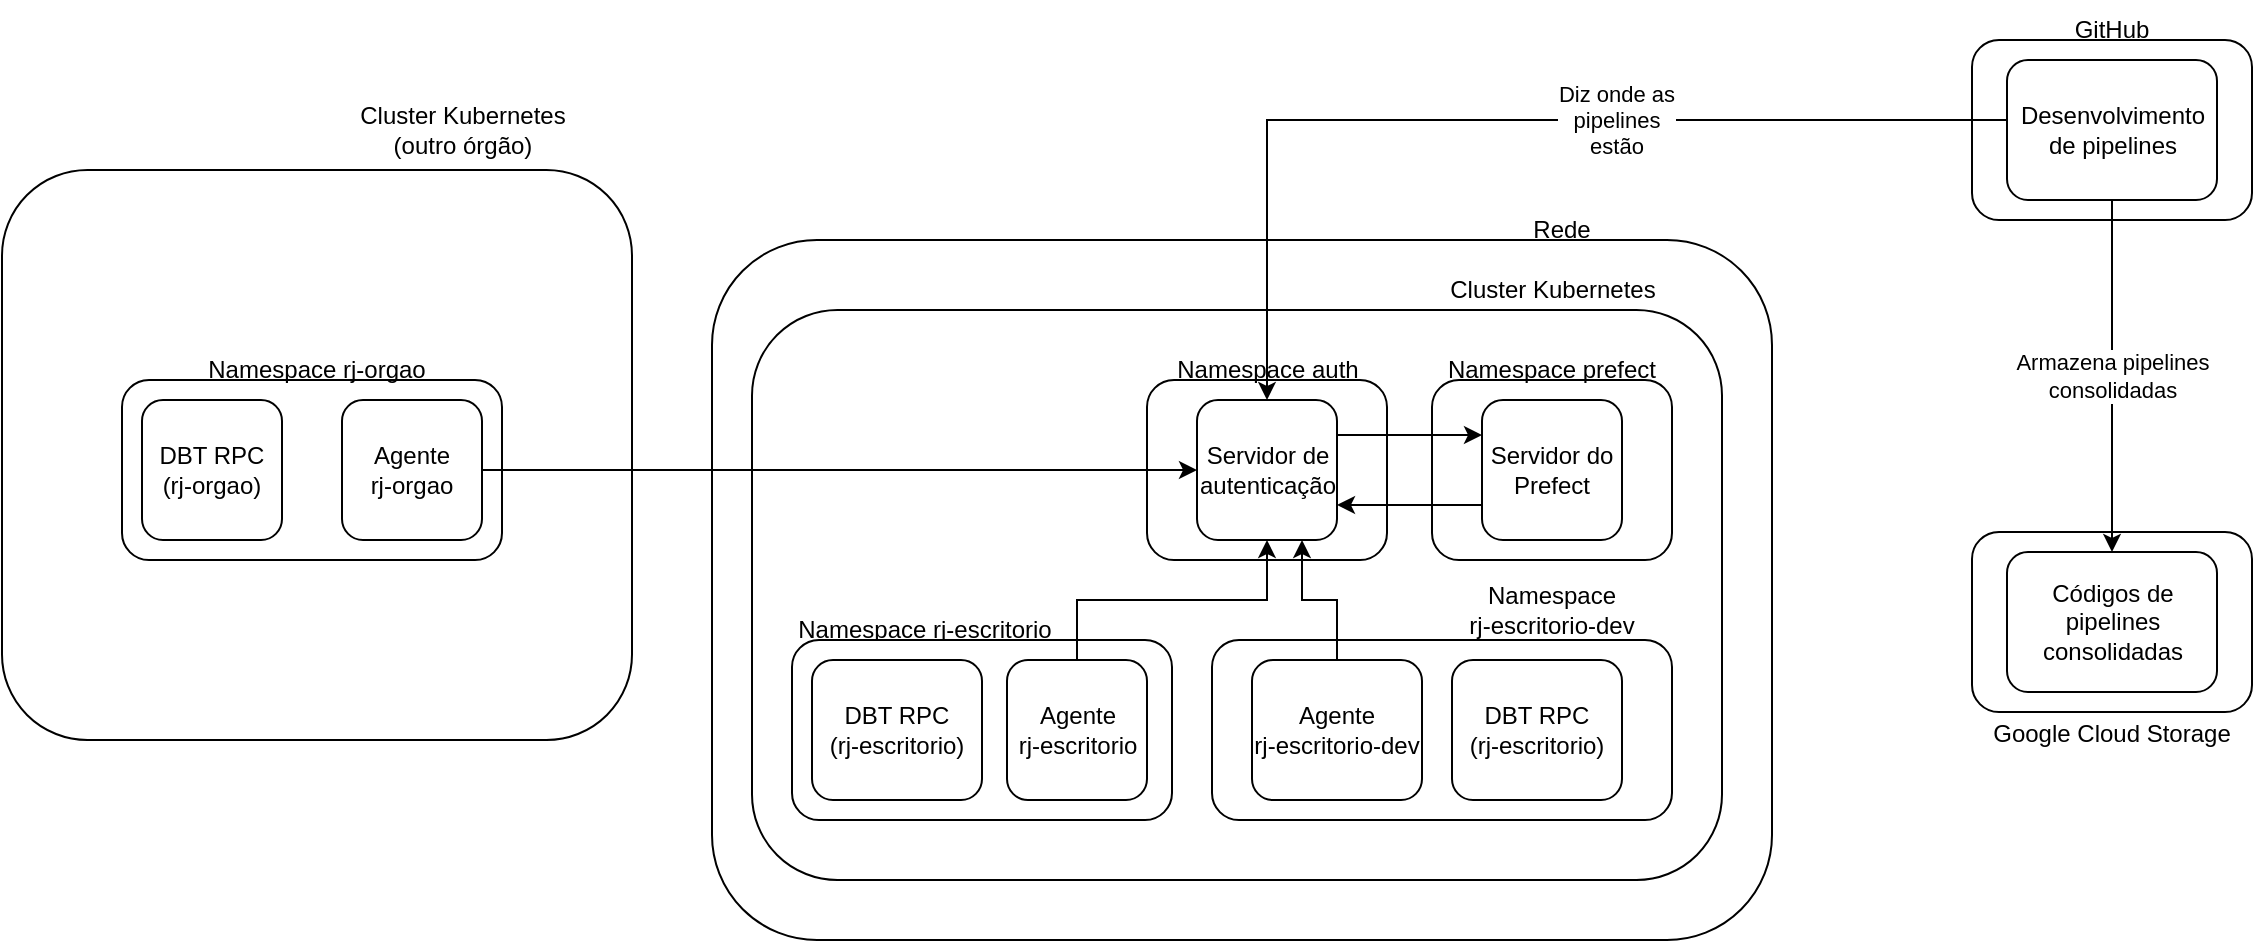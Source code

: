 <mxfile version="20.2.4" type="device"><diagram id="tZIM1SPzIARaiyb1d6hs" name="Page-1"><mxGraphModel dx="2272" dy="744" grid="1" gridSize="10" guides="1" tooltips="1" connect="1" arrows="1" fold="1" page="1" pageScale="1" pageWidth="850" pageHeight="1100" math="0" shadow="0"><root><mxCell id="0"/><mxCell id="1" parent="0"/><mxCell id="FOaoTAqDlz0teHeyooUt-9" value="" style="rounded=1;whiteSpace=wrap;html=1;" vertex="1" parent="1"><mxGeometry x="-10" y="310" width="530" height="350" as="geometry"/></mxCell><mxCell id="FOaoTAqDlz0teHeyooUt-4" value="" style="rounded=1;whiteSpace=wrap;html=1;" vertex="1" parent="1"><mxGeometry x="10" y="345" width="485" height="285" as="geometry"/></mxCell><mxCell id="FOaoTAqDlz0teHeyooUt-1" value="" style="rounded=1;whiteSpace=wrap;html=1;" vertex="1" parent="1"><mxGeometry x="350" y="380" width="120" height="90" as="geometry"/></mxCell><mxCell id="FOaoTAqDlz0teHeyooUt-2" value="Namespace prefect" style="text;html=1;strokeColor=none;fillColor=none;align=center;verticalAlign=middle;whiteSpace=wrap;rounded=0;" vertex="1" parent="1"><mxGeometry x="350" y="360" width="120" height="30" as="geometry"/></mxCell><mxCell id="FOaoTAqDlz0teHeyooUt-3" value="Servidor do&lt;br&gt;Prefect" style="rounded=1;whiteSpace=wrap;html=1;" vertex="1" parent="1"><mxGeometry x="375" y="390" width="70" height="70" as="geometry"/></mxCell><mxCell id="FOaoTAqDlz0teHeyooUt-5" value="Cluster Kubernetes" style="text;html=1;strokeColor=none;fillColor=none;align=center;verticalAlign=middle;whiteSpace=wrap;rounded=0;" vertex="1" parent="1"><mxGeometry x="353" y="320" width="115" height="30" as="geometry"/></mxCell><mxCell id="FOaoTAqDlz0teHeyooUt-10" value="Rede" style="text;html=1;strokeColor=none;fillColor=none;align=center;verticalAlign=middle;whiteSpace=wrap;rounded=0;" vertex="1" parent="1"><mxGeometry x="385" y="290" width="60" height="30" as="geometry"/></mxCell><mxCell id="FOaoTAqDlz0teHeyooUt-11" value="" style="rounded=1;whiteSpace=wrap;html=1;" vertex="1" parent="1"><mxGeometry x="620" y="210" width="140" height="90" as="geometry"/></mxCell><mxCell id="FOaoTAqDlz0teHeyooUt-12" value="GitHub" style="text;html=1;strokeColor=none;fillColor=none;align=center;verticalAlign=middle;whiteSpace=wrap;rounded=0;" vertex="1" parent="1"><mxGeometry x="630" y="190" width="120" height="30" as="geometry"/></mxCell><mxCell id="FOaoTAqDlz0teHeyooUt-13" value="Desenvolvimento&lt;br&gt;de pipelines" style="rounded=1;whiteSpace=wrap;html=1;" vertex="1" parent="1"><mxGeometry x="637.5" y="220" width="105" height="70" as="geometry"/></mxCell><mxCell id="FOaoTAqDlz0teHeyooUt-15" value="" style="rounded=1;whiteSpace=wrap;html=1;" vertex="1" parent="1"><mxGeometry x="620" y="456" width="140" height="90" as="geometry"/></mxCell><mxCell id="FOaoTAqDlz0teHeyooUt-16" value="Google Cloud Storage" style="text;html=1;strokeColor=none;fillColor=none;align=center;verticalAlign=middle;whiteSpace=wrap;rounded=0;" vertex="1" parent="1"><mxGeometry x="625" y="542" width="130" height="30" as="geometry"/></mxCell><mxCell id="FOaoTAqDlz0teHeyooUt-17" value="Códigos de pipelines consolidadas" style="rounded=1;whiteSpace=wrap;html=1;" vertex="1" parent="1"><mxGeometry x="637.5" y="466" width="105" height="70" as="geometry"/></mxCell><mxCell id="FOaoTAqDlz0teHeyooUt-18" value="Armazena pipelines&lt;br&gt;consolidadas" style="edgeStyle=orthogonalEdgeStyle;rounded=0;orthogonalLoop=1;jettySize=auto;html=1;exitX=0.5;exitY=1;exitDx=0;exitDy=0;" edge="1" parent="1" source="FOaoTAqDlz0teHeyooUt-13" target="FOaoTAqDlz0teHeyooUt-17"><mxGeometry relative="1" as="geometry"/></mxCell><mxCell id="FOaoTAqDlz0teHeyooUt-19" value="" style="rounded=1;whiteSpace=wrap;html=1;" vertex="1" parent="1"><mxGeometry x="207.5" y="380" width="120" height="90" as="geometry"/></mxCell><mxCell id="FOaoTAqDlz0teHeyooUt-20" value="Namespace auth" style="text;html=1;strokeColor=none;fillColor=none;align=center;verticalAlign=middle;whiteSpace=wrap;rounded=0;" vertex="1" parent="1"><mxGeometry x="207.5" y="360" width="120" height="30" as="geometry"/></mxCell><mxCell id="FOaoTAqDlz0teHeyooUt-22" style="edgeStyle=orthogonalEdgeStyle;rounded=0;orthogonalLoop=1;jettySize=auto;html=1;exitX=1;exitY=0.25;exitDx=0;exitDy=0;entryX=0;entryY=0.25;entryDx=0;entryDy=0;" edge="1" parent="1" source="FOaoTAqDlz0teHeyooUt-21" target="FOaoTAqDlz0teHeyooUt-3"><mxGeometry relative="1" as="geometry"/></mxCell><mxCell id="FOaoTAqDlz0teHeyooUt-21" value="Servidor de autenticação" style="rounded=1;whiteSpace=wrap;html=1;" vertex="1" parent="1"><mxGeometry x="232.5" y="390" width="70" height="70" as="geometry"/></mxCell><mxCell id="FOaoTAqDlz0teHeyooUt-23" style="edgeStyle=orthogonalEdgeStyle;rounded=0;orthogonalLoop=1;jettySize=auto;html=1;exitX=0;exitY=0.75;exitDx=0;exitDy=0;entryX=1;entryY=0.75;entryDx=0;entryDy=0;" edge="1" parent="1" source="FOaoTAqDlz0teHeyooUt-3" target="FOaoTAqDlz0teHeyooUt-21"><mxGeometry relative="1" as="geometry"/></mxCell><mxCell id="FOaoTAqDlz0teHeyooUt-14" value="Diz onde as&lt;br&gt;pipelines&lt;br&gt;estão" style="edgeStyle=orthogonalEdgeStyle;rounded=0;orthogonalLoop=1;jettySize=auto;html=1;exitX=0;exitY=0.5;exitDx=0;exitDy=0;entryX=0.5;entryY=0;entryDx=0;entryDy=0;" edge="1" parent="1" source="FOaoTAqDlz0teHeyooUt-13" target="FOaoTAqDlz0teHeyooUt-21"><mxGeometry x="-0.219" relative="1" as="geometry"><Array as="points"><mxPoint x="638" y="250"/><mxPoint x="268" y="250"/></Array><mxPoint as="offset"/></mxGeometry></mxCell><mxCell id="FOaoTAqDlz0teHeyooUt-25" value="Namespace rj-escritorio" style="text;html=1;strokeColor=none;fillColor=none;align=center;verticalAlign=middle;whiteSpace=wrap;rounded=0;" vertex="1" parent="1"><mxGeometry x="30" y="490" width="132.5" height="30" as="geometry"/></mxCell><mxCell id="FOaoTAqDlz0teHeyooUt-27" value="" style="rounded=1;whiteSpace=wrap;html=1;" vertex="1" parent="1"><mxGeometry x="240" y="510" width="230" height="90" as="geometry"/></mxCell><mxCell id="FOaoTAqDlz0teHeyooUt-28" value="Namespace&lt;br&gt;rj-escritorio-dev" style="text;html=1;strokeColor=none;fillColor=none;align=center;verticalAlign=middle;whiteSpace=wrap;rounded=0;" vertex="1" parent="1"><mxGeometry x="350" y="470" width="120" height="50" as="geometry"/></mxCell><mxCell id="FOaoTAqDlz0teHeyooUt-31" style="edgeStyle=orthogonalEdgeStyle;rounded=0;orthogonalLoop=1;jettySize=auto;html=1;exitX=0.5;exitY=0;exitDx=0;exitDy=0;entryX=0.75;entryY=1;entryDx=0;entryDy=0;" edge="1" parent="1" source="FOaoTAqDlz0teHeyooUt-29" target="FOaoTAqDlz0teHeyooUt-21"><mxGeometry relative="1" as="geometry"><Array as="points"><mxPoint x="303" y="490"/><mxPoint x="285" y="490"/></Array></mxGeometry></mxCell><mxCell id="FOaoTAqDlz0teHeyooUt-29" value="Agente&lt;br&gt;rj-escritorio-dev" style="rounded=1;whiteSpace=wrap;html=1;" vertex="1" parent="1"><mxGeometry x="260" y="520" width="85" height="70" as="geometry"/></mxCell><mxCell id="FOaoTAqDlz0teHeyooUt-32" value="" style="rounded=1;whiteSpace=wrap;html=1;" vertex="1" parent="1"><mxGeometry x="-365" y="275" width="315" height="285" as="geometry"/></mxCell><mxCell id="FOaoTAqDlz0teHeyooUt-33" value="Cluster Kubernetes&lt;br&gt;(outro órgão)" style="text;html=1;strokeColor=none;fillColor=none;align=center;verticalAlign=middle;whiteSpace=wrap;rounded=0;" vertex="1" parent="1"><mxGeometry x="-192" y="230" width="115" height="50" as="geometry"/></mxCell><mxCell id="FOaoTAqDlz0teHeyooUt-34" value="" style="rounded=1;whiteSpace=wrap;html=1;" vertex="1" parent="1"><mxGeometry x="-305" y="380" width="190" height="90" as="geometry"/></mxCell><mxCell id="FOaoTAqDlz0teHeyooUt-39" value="" style="rounded=1;whiteSpace=wrap;html=1;" vertex="1" parent="1"><mxGeometry x="30" y="510" width="190" height="90" as="geometry"/></mxCell><mxCell id="FOaoTAqDlz0teHeyooUt-35" value="Namespace rj-orgao" style="text;html=1;strokeColor=none;fillColor=none;align=center;verticalAlign=middle;whiteSpace=wrap;rounded=0;" vertex="1" parent="1"><mxGeometry x="-273.75" y="360" width="132.5" height="30" as="geometry"/></mxCell><mxCell id="FOaoTAqDlz0teHeyooUt-41" style="edgeStyle=orthogonalEdgeStyle;rounded=0;orthogonalLoop=1;jettySize=auto;html=1;exitX=1;exitY=0.5;exitDx=0;exitDy=0;entryX=0;entryY=0.5;entryDx=0;entryDy=0;" edge="1" parent="1" source="FOaoTAqDlz0teHeyooUt-36" target="FOaoTAqDlz0teHeyooUt-21"><mxGeometry relative="1" as="geometry"/></mxCell><mxCell id="FOaoTAqDlz0teHeyooUt-36" value="Agente&lt;br&gt;rj-orgao" style="rounded=1;whiteSpace=wrap;html=1;" vertex="1" parent="1"><mxGeometry x="-195" y="390" width="70" height="70" as="geometry"/></mxCell><mxCell id="FOaoTAqDlz0teHeyooUt-38" value="DBT RPC&lt;br&gt;(rj-escritorio)" style="rounded=1;whiteSpace=wrap;html=1;" vertex="1" parent="1"><mxGeometry x="360" y="520" width="85" height="70" as="geometry"/></mxCell><mxCell id="FOaoTAqDlz0teHeyooUt-26" value="Agente&lt;br&gt;rj-escritorio" style="rounded=1;whiteSpace=wrap;html=1;" vertex="1" parent="1"><mxGeometry x="137.5" y="520" width="70" height="70" as="geometry"/></mxCell><mxCell id="FOaoTAqDlz0teHeyooUt-30" style="edgeStyle=orthogonalEdgeStyle;rounded=0;orthogonalLoop=1;jettySize=auto;html=1;exitX=0.5;exitY=0;exitDx=0;exitDy=0;entryX=0.5;entryY=1;entryDx=0;entryDy=0;" edge="1" parent="1" source="FOaoTAqDlz0teHeyooUt-26" target="FOaoTAqDlz0teHeyooUt-21"><mxGeometry relative="1" as="geometry"/></mxCell><mxCell id="FOaoTAqDlz0teHeyooUt-40" value="DBT RPC&lt;br&gt;(rj-escritorio)" style="rounded=1;whiteSpace=wrap;html=1;" vertex="1" parent="1"><mxGeometry x="40" y="520" width="85" height="70" as="geometry"/></mxCell><mxCell id="FOaoTAqDlz0teHeyooUt-42" value="DBT RPC&lt;br&gt;(rj-orgao)" style="rounded=1;whiteSpace=wrap;html=1;" vertex="1" parent="1"><mxGeometry x="-295" y="390" width="70" height="70" as="geometry"/></mxCell></root></mxGraphModel></diagram></mxfile>